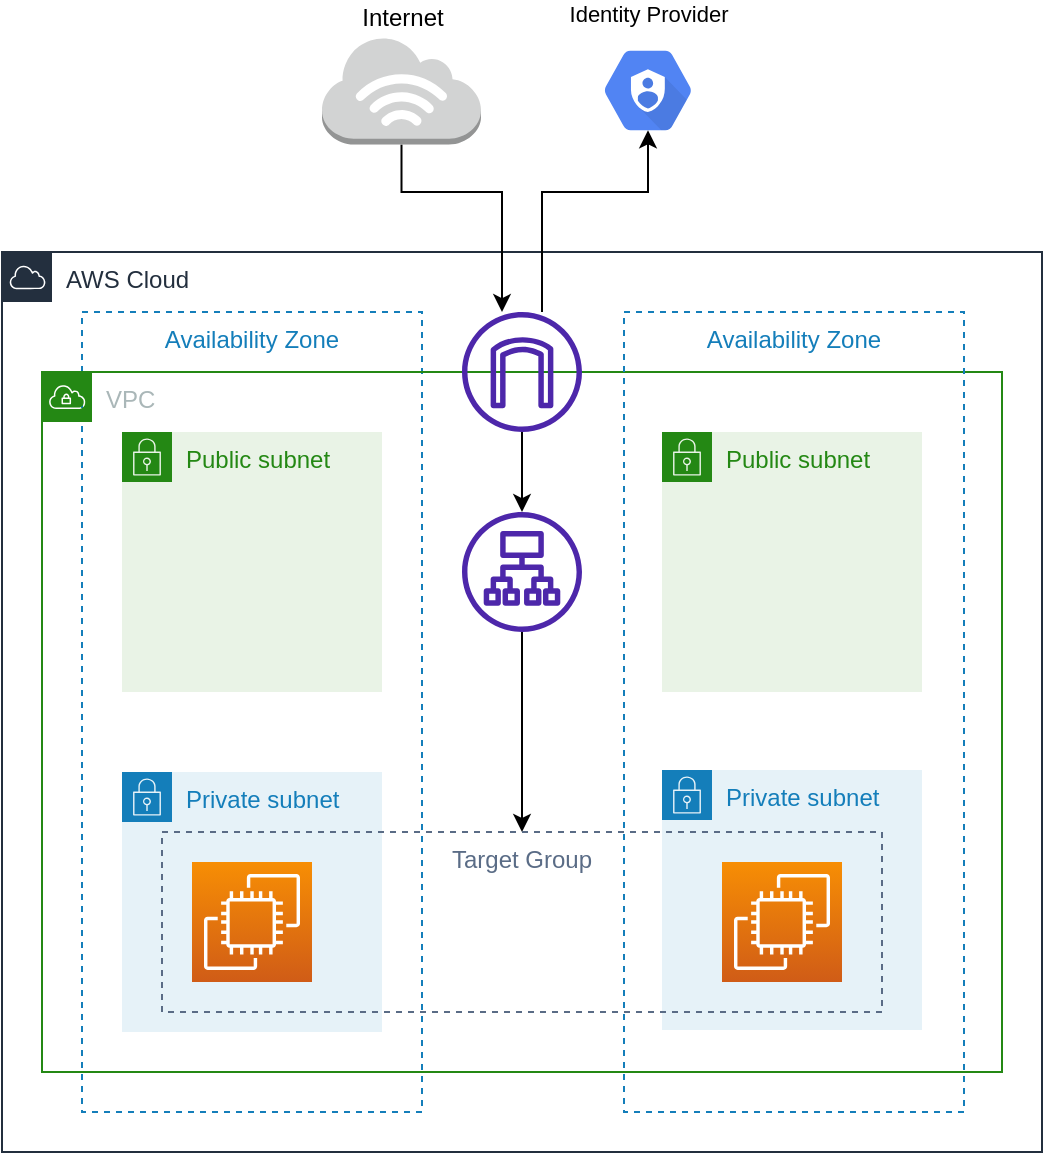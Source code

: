 <mxfile version="17.4.2" type="device"><diagram id="2pyYL34U28f_UCvVQH4k" name="Seite-1"><mxGraphModel dx="-2347" dy="1738" grid="1" gridSize="10" guides="1" tooltips="1" connect="1" arrows="1" fold="1" page="1" pageScale="1" pageWidth="1169" pageHeight="827" math="0" shadow="0"><root><mxCell id="0"/><mxCell id="1" parent="0"/><mxCell id="lRmxtw9xwGhiraFbsYv7-58" value="Public subnet" style="points=[[0,0],[0.25,0],[0.5,0],[0.75,0],[1,0],[1,0.25],[1,0.5],[1,0.75],[1,1],[0.75,1],[0.5,1],[0.25,1],[0,1],[0,0.75],[0,0.5],[0,0.25]];outlineConnect=0;gradientColor=none;html=1;whiteSpace=wrap;fontSize=12;fontStyle=0;container=1;pointerEvents=0;collapsible=0;recursiveResize=0;shape=mxgraph.aws4.group;grIcon=mxgraph.aws4.group_security_group;grStroke=0;strokeColor=#248814;fillColor=#E9F3E6;verticalAlign=top;align=left;spacingLeft=30;fontColor=#248814;dashed=0;" vertex="1" parent="1"><mxGeometry x="3910" y="-450" width="130" height="130" as="geometry"/></mxCell><mxCell id="lRmxtw9xwGhiraFbsYv7-60" value="Private subnet" style="points=[[0,0],[0.25,0],[0.5,0],[0.75,0],[1,0],[1,0.25],[1,0.5],[1,0.75],[1,1],[0.75,1],[0.5,1],[0.25,1],[0,1],[0,0.75],[0,0.5],[0,0.25]];outlineConnect=0;gradientColor=none;html=1;whiteSpace=wrap;fontSize=12;fontStyle=0;container=1;pointerEvents=0;collapsible=0;recursiveResize=0;shape=mxgraph.aws4.group;grIcon=mxgraph.aws4.group_security_group;grStroke=0;strokeColor=#147EBA;fillColor=#E6F2F8;verticalAlign=top;align=left;spacingLeft=30;fontColor=#147EBA;dashed=0;" vertex="1" parent="1"><mxGeometry x="3910" y="-280" width="130" height="130" as="geometry"/></mxCell><mxCell id="lRmxtw9xwGhiraFbsYv7-62" value="Availability Zone" style="fillColor=none;strokeColor=#147EBA;dashed=1;verticalAlign=top;fontStyle=0;fontColor=#147EBA;" vertex="1" parent="1"><mxGeometry x="3890" y="-510" width="170" height="400" as="geometry"/></mxCell><mxCell id="lRmxtw9xwGhiraFbsYv7-68" style="edgeStyle=orthogonalEdgeStyle;rounded=0;orthogonalLoop=1;jettySize=auto;html=1;entryX=0.5;entryY=0;entryDx=0;entryDy=0;" edge="1" parent="1" source="lRmxtw9xwGhiraFbsYv7-65" target="lRmxtw9xwGhiraFbsYv7-66"><mxGeometry relative="1" as="geometry"/></mxCell><mxCell id="lRmxtw9xwGhiraFbsYv7-64" value="" style="sketch=0;points=[[0,0,0],[0.25,0,0],[0.5,0,0],[0.75,0,0],[1,0,0],[0,1,0],[0.25,1,0],[0.5,1,0],[0.75,1,0],[1,1,0],[0,0.25,0],[0,0.5,0],[0,0.75,0],[1,0.25,0],[1,0.5,0],[1,0.75,0]];outlineConnect=0;fontColor=#232F3E;gradientColor=#F78E04;gradientDirection=north;fillColor=#D05C17;strokeColor=#ffffff;dashed=0;verticalLabelPosition=bottom;verticalAlign=top;align=center;html=1;fontSize=12;fontStyle=0;aspect=fixed;shape=mxgraph.aws4.resourceIcon;resIcon=mxgraph.aws4.ec2;" vertex="1" parent="1"><mxGeometry x="3945" y="-235" width="60" height="60" as="geometry"/></mxCell><mxCell id="lRmxtw9xwGhiraFbsYv7-72" value="VPC" style="points=[[0,0],[0.25,0],[0.5,0],[0.75,0],[1,0],[1,0.25],[1,0.5],[1,0.75],[1,1],[0.75,1],[0.5,1],[0.25,1],[0,1],[0,0.75],[0,0.5],[0,0.25]];outlineConnect=0;gradientColor=none;html=1;whiteSpace=wrap;fontSize=12;fontStyle=0;container=1;pointerEvents=0;collapsible=0;recursiveResize=0;shape=mxgraph.aws4.group;grIcon=mxgraph.aws4.group_vpc;strokeColor=#248814;fillColor=none;verticalAlign=top;align=left;spacingLeft=30;fontColor=#AAB7B8;dashed=0;" vertex="1" parent="1"><mxGeometry x="3870" y="-480" width="480" height="350" as="geometry"/></mxCell><mxCell id="lRmxtw9xwGhiraFbsYv7-75" value="AWS Cloud" style="points=[[0,0],[0.25,0],[0.5,0],[0.75,0],[1,0],[1,0.25],[1,0.5],[1,0.75],[1,1],[0.75,1],[0.5,1],[0.25,1],[0,1],[0,0.75],[0,0.5],[0,0.25]];outlineConnect=0;gradientColor=none;html=1;whiteSpace=wrap;fontSize=12;fontStyle=0;container=1;pointerEvents=0;collapsible=0;recursiveResize=0;shape=mxgraph.aws4.group;grIcon=mxgraph.aws4.group_aws_cloud;strokeColor=#232F3E;fillColor=none;verticalAlign=top;align=left;spacingLeft=30;fontColor=#232F3E;dashed=0;shadow=0;sketch=0;" vertex="1" parent="1"><mxGeometry x="3850" y="-540" width="520" height="450" as="geometry"/></mxCell><mxCell id="lRmxtw9xwGhiraFbsYv7-73" value="" style="sketch=0;outlineConnect=0;fontColor=#232F3E;gradientColor=none;fillColor=#4D27AA;strokeColor=none;dashed=0;verticalLabelPosition=bottom;verticalAlign=top;align=center;html=1;fontSize=12;fontStyle=0;aspect=fixed;pointerEvents=1;shape=mxgraph.aws4.internet_gateway;shadow=0;" vertex="1" parent="lRmxtw9xwGhiraFbsYv7-75"><mxGeometry x="230" y="30" width="60" height="60" as="geometry"/></mxCell><mxCell id="lRmxtw9xwGhiraFbsYv7-65" value="" style="sketch=0;outlineConnect=0;fontColor=#232F3E;gradientColor=none;fillColor=#4D27AA;strokeColor=none;dashed=0;verticalLabelPosition=bottom;verticalAlign=top;align=center;html=1;fontSize=12;fontStyle=0;aspect=fixed;pointerEvents=1;shape=mxgraph.aws4.application_load_balancer;" vertex="1" parent="lRmxtw9xwGhiraFbsYv7-75"><mxGeometry x="230" y="130" width="60" height="60" as="geometry"/></mxCell><mxCell id="lRmxtw9xwGhiraFbsYv7-74" value="" style="edgeStyle=orthogonalEdgeStyle;rounded=0;orthogonalLoop=1;jettySize=auto;html=1;" edge="1" parent="lRmxtw9xwGhiraFbsYv7-75" source="lRmxtw9xwGhiraFbsYv7-73" target="lRmxtw9xwGhiraFbsYv7-65"><mxGeometry relative="1" as="geometry"/></mxCell><mxCell id="lRmxtw9xwGhiraFbsYv7-59" value="Public subnet" style="points=[[0,0],[0.25,0],[0.5,0],[0.75,0],[1,0],[1,0.25],[1,0.5],[1,0.75],[1,1],[0.75,1],[0.5,1],[0.25,1],[0,1],[0,0.75],[0,0.5],[0,0.25]];outlineConnect=0;gradientColor=none;html=1;whiteSpace=wrap;fontSize=12;fontStyle=0;container=1;pointerEvents=0;collapsible=0;recursiveResize=0;shape=mxgraph.aws4.group;grIcon=mxgraph.aws4.group_security_group;grStroke=0;strokeColor=#248814;fillColor=#E9F3E6;verticalAlign=top;align=left;spacingLeft=30;fontColor=#248814;dashed=0;" vertex="1" parent="lRmxtw9xwGhiraFbsYv7-75"><mxGeometry x="330" y="90" width="130" height="130" as="geometry"/></mxCell><mxCell id="lRmxtw9xwGhiraFbsYv7-61" value="Private subnet" style="points=[[0,0],[0.25,0],[0.5,0],[0.75,0],[1,0],[1,0.25],[1,0.5],[1,0.75],[1,1],[0.75,1],[0.5,1],[0.25,1],[0,1],[0,0.75],[0,0.5],[0,0.25]];outlineConnect=0;gradientColor=none;html=1;whiteSpace=wrap;fontSize=12;fontStyle=0;container=1;pointerEvents=0;collapsible=0;recursiveResize=0;shape=mxgraph.aws4.group;grIcon=mxgraph.aws4.group_security_group;grStroke=0;strokeColor=#147EBA;fillColor=#E6F2F8;verticalAlign=top;align=left;spacingLeft=30;fontColor=#147EBA;dashed=0;" vertex="1" parent="lRmxtw9xwGhiraFbsYv7-75"><mxGeometry x="330" y="259" width="130" height="130" as="geometry"/></mxCell><mxCell id="lRmxtw9xwGhiraFbsYv7-63" value="Availability Zone" style="fillColor=none;strokeColor=#147EBA;dashed=1;verticalAlign=top;fontStyle=0;fontColor=#147EBA;" vertex="1" parent="lRmxtw9xwGhiraFbsYv7-75"><mxGeometry x="311" y="30" width="170" height="400" as="geometry"/></mxCell><mxCell id="lRmxtw9xwGhiraFbsYv7-66" value="Target Group" style="fillColor=none;strokeColor=#5A6C86;dashed=1;verticalAlign=top;fontStyle=0;fontColor=#5A6C86;" vertex="1" parent="1"><mxGeometry x="3930" y="-250" width="360" height="90" as="geometry"/></mxCell><mxCell id="lRmxtw9xwGhiraFbsYv7-67" value="" style="sketch=0;points=[[0,0,0],[0.25,0,0],[0.5,0,0],[0.75,0,0],[1,0,0],[0,1,0],[0.25,1,0],[0.5,1,0],[0.75,1,0],[1,1,0],[0,0.25,0],[0,0.5,0],[0,0.75,0],[1,0.25,0],[1,0.5,0],[1,0.75,0]];outlineConnect=0;fontColor=#232F3E;gradientColor=#F78E04;gradientDirection=north;fillColor=#D05C17;strokeColor=#ffffff;dashed=0;verticalLabelPosition=bottom;verticalAlign=top;align=center;html=1;fontSize=12;fontStyle=0;aspect=fixed;shape=mxgraph.aws4.resourceIcon;resIcon=mxgraph.aws4.ec2;" vertex="1" parent="1"><mxGeometry x="4210" y="-235" width="60" height="60" as="geometry"/></mxCell><mxCell id="lRmxtw9xwGhiraFbsYv7-78" value="" style="edgeStyle=orthogonalEdgeStyle;rounded=0;orthogonalLoop=1;jettySize=auto;html=1;" edge="1" parent="1" source="lRmxtw9xwGhiraFbsYv7-77" target="lRmxtw9xwGhiraFbsYv7-73"><mxGeometry relative="1" as="geometry"><Array as="points"><mxPoint x="4050" y="-570"/><mxPoint x="4100" y="-570"/></Array></mxGeometry></mxCell><mxCell id="lRmxtw9xwGhiraFbsYv7-77" value="Internet" style="outlineConnect=0;dashed=0;verticalLabelPosition=top;verticalAlign=bottom;align=center;html=1;shape=mxgraph.aws3.internet_3;fillColor=#D2D3D3;gradientColor=none;shadow=0;sketch=0;labelPosition=center;" vertex="1" parent="1"><mxGeometry x="4010" y="-647.75" width="79.5" height="54" as="geometry"/></mxCell><mxCell id="lRmxtw9xwGhiraFbsYv7-81" value="&lt;font color=&quot;#000000&quot; style=&quot;font-weight: normal&quot;&gt;Identity Provider&lt;/font&gt;" style="sketch=0;html=1;fillColor=#5184F3;strokeColor=none;verticalAlign=bottom;labelPosition=center;verticalLabelPosition=top;align=center;spacingTop=-6;fontSize=11;fontStyle=1;fontColor=#999999;shape=mxgraph.gcp2.hexIcon;prIcon=cloud_iam;shadow=0;" vertex="1" parent="1"><mxGeometry x="4140" y="-650" width="66" height="58.5" as="geometry"/></mxCell><mxCell id="lRmxtw9xwGhiraFbsYv7-83" style="edgeStyle=orthogonalEdgeStyle;rounded=0;orthogonalLoop=1;jettySize=auto;html=1;entryX=0.5;entryY=0.84;entryDx=0;entryDy=0;entryPerimeter=0;" edge="1" parent="1" source="lRmxtw9xwGhiraFbsYv7-73" target="lRmxtw9xwGhiraFbsYv7-81"><mxGeometry relative="1" as="geometry"><Array as="points"><mxPoint x="4120" y="-570"/><mxPoint x="4173" y="-570"/></Array></mxGeometry></mxCell></root></mxGraphModel></diagram></mxfile>